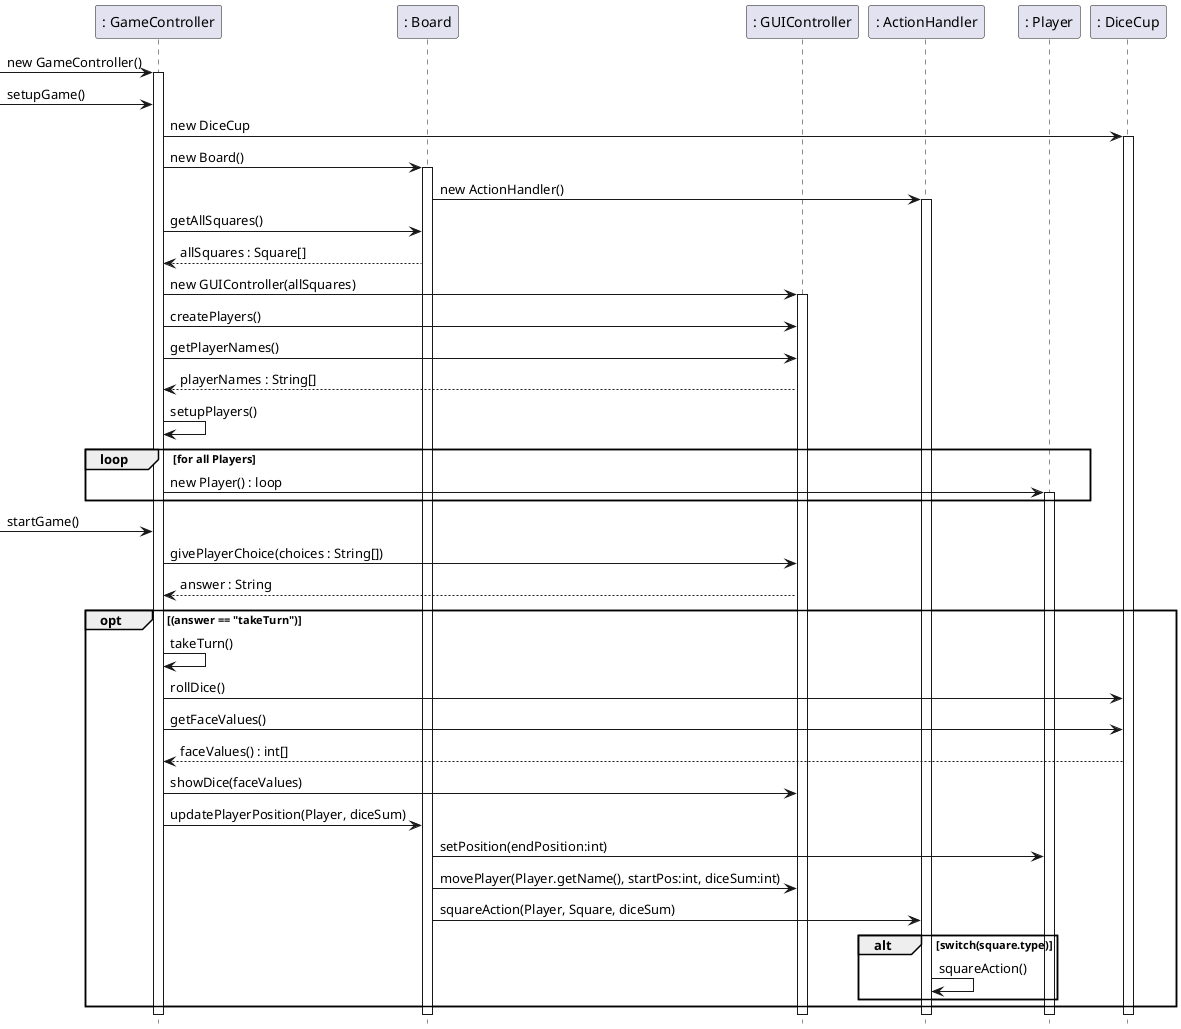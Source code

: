 @startuml

hide footbox

Participant ": GameController" as GameC
Participant ": Board" as Board
Participant ": GUIController" as GuiC
Participant ": ActionHandler" as AH
Participant ": Player" as Player
Participant ": DiceCup" as DiceCup


-> GameC : new GameController()
Activate GameC
-> GameC : setupGame()
    GameC -> DiceCup : new DiceCup
        Activate DiceCup
    GameC -> Board : new Board()
        Activate Board
        Board -> AH : new ActionHandler()
            Activate AH
    GameC -> Board : getAllSquares()
    GameC <-- Board : allSquares : Square[]
    GameC -> GuiC : new GUIController(allSquares)
        Activate GuiC
    GameC -> GuiC : createPlayers()
    GameC -> GuiC : getPlayerNames()
    GameC <-- GuiC : playerNames : String[]
    GameC -> GameC : setupPlayers()
    loop for all Players
        GameC -> Player : new Player() : loop
            Activate Player
    end

-> GameC : startGame()
    GameC -> GuiC : givePlayerChoice(choices : String[])
    GameC <-- GuiC : answer : String

    opt (answer == "takeTurn")
        GameC -> GameC : takeTurn()

        GameC -> DiceCup : rollDice()
        GameC -> DiceCup : getFaceValues()
        GameC <-- DiceCup : faceValues() : int[]
        GameC -> GuiC : showDice(faceValues)

        GameC -> Board : updatePlayerPosition(Player, diceSum)
            Board -> Player : setPosition(endPosition:int)
            Board -> GuiC : movePlayer(Player.getName(), startPos:int, diceSum:int)
            Board -> AH : squareAction(Player, Square, diceSum)
            alt switch(square.type)
                AH -> AH : squareAction()
            end
    end
@enduml